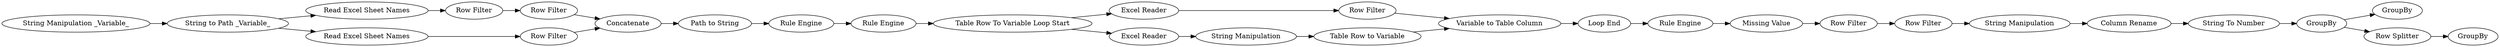 digraph {
	"-3256584297192215563_77" [label=GroupBy]
	"-3256584297192215563_66" [label="String Manipulation"]
	"-3256584297192215563_80" [label="Variable to Table Column"]
	"-3256584297192215563_84" [label=GroupBy]
	"-3256584297192215563_70" [label="Row Filter"]
	"-3256584297192215563_13" [label="Row Filter"]
	"-3256584297192215563_1" [label="String Manipulation _Variable_"]
	"-3256584297192215563_3" [label="String to Path _Variable_"]
	"-3256584297192215563_74" [label="String To Number"]
	"-3256584297192215563_69" [label="Column Rename"]
	"-3256584297192215563_63" [label="Excel Reader"]
	"-3256584297192215563_25" [label="Row Filter"]
	"-3256584297192215563_18" [label="Read Excel Sheet Names"]
	"-3256584297192215563_79" [label="String Manipulation"]
	"-3256584297192215563_62" [label="Table Row To Variable Loop Start"]
	"-3256584297192215563_67" [label="Excel Reader"]
	"-3256584297192215563_58" [label="Rule Engine"]
	"-3256584297192215563_10" [label="Read Excel Sheet Names"]
	"-3256584297192215563_65" [label="Loop End"]
	"-3256584297192215563_78" [label="Row Filter"]
	"-3256584297192215563_36" [label="Row Filter"]
	"-3256584297192215563_57" [label=Concatenate]
	"-3256584297192215563_73" [label="Missing Value"]
	"-3256584297192215563_83" [label=GroupBy]
	"-3256584297192215563_81" [label="Row Splitter"]
	"-3256584297192215563_71" [label="Rule Engine"]
	"-3256584297192215563_68" [label="Table Row to Variable"]
	"-3256584297192215563_61" [label="Row Filter"]
	"-3256584297192215563_59" [label="Path to String"]
	"-3256584297192215563_60" [label="Rule Engine"]
	"-3256584297192215563_60" -> "-3256584297192215563_62"
	"-3256584297192215563_74" -> "-3256584297192215563_77"
	"-3256584297192215563_18" -> "-3256584297192215563_25"
	"-3256584297192215563_10" -> "-3256584297192215563_13"
	"-3256584297192215563_3" -> "-3256584297192215563_10"
	"-3256584297192215563_77" -> "-3256584297192215563_83"
	"-3256584297192215563_69" -> "-3256584297192215563_74"
	"-3256584297192215563_78" -> "-3256584297192215563_70"
	"-3256584297192215563_71" -> "-3256584297192215563_73"
	"-3256584297192215563_63" -> "-3256584297192215563_61"
	"-3256584297192215563_59" -> "-3256584297192215563_58"
	"-3256584297192215563_1" -> "-3256584297192215563_3"
	"-3256584297192215563_62" -> "-3256584297192215563_67"
	"-3256584297192215563_13" -> "-3256584297192215563_57"
	"-3256584297192215563_80" -> "-3256584297192215563_65"
	"-3256584297192215563_61" -> "-3256584297192215563_80"
	"-3256584297192215563_25" -> "-3256584297192215563_36"
	"-3256584297192215563_68" -> "-3256584297192215563_80"
	"-3256584297192215563_57" -> "-3256584297192215563_59"
	"-3256584297192215563_70" -> "-3256584297192215563_79"
	"-3256584297192215563_66" -> "-3256584297192215563_68"
	"-3256584297192215563_65" -> "-3256584297192215563_71"
	"-3256584297192215563_3" -> "-3256584297192215563_18"
	"-3256584297192215563_73" -> "-3256584297192215563_78"
	"-3256584297192215563_77" -> "-3256584297192215563_81"
	"-3256584297192215563_79" -> "-3256584297192215563_69"
	"-3256584297192215563_36" -> "-3256584297192215563_57"
	"-3256584297192215563_62" -> "-3256584297192215563_63"
	"-3256584297192215563_58" -> "-3256584297192215563_60"
	"-3256584297192215563_67" -> "-3256584297192215563_66"
	"-3256584297192215563_81" -> "-3256584297192215563_84"
	rankdir=LR
}
